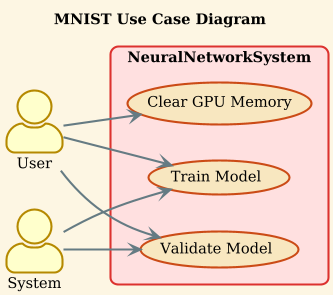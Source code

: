 @startuml 01_mnist_usecase
title MNIST Use Case Diagram
!theme sunlust 
left to right direction
actor "User" as user
actor "System" as system

rectangle NeuralNetworkSystem {
  usecase "Train Model" as train
  usecase "Validate Model" as validate
  usecase "Clear GPU Memory" as clear
}

user --> train
user --> validate
user --> clear

system --> train
system --> validate

@enduml
